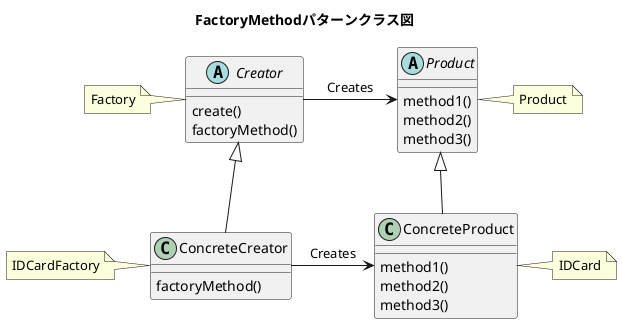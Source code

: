 @startuml
title FactoryMethodパターンクラス図

' 作成者役
abstract class Creator{
    create()
    factoryMethod()
}
note left: Factory

' 製品役
abstract class Product{
    method1()
    method2()
    method3()
}
note right: Product

' 具体的作成者
class ConcreteCreator{
    factoryMethod()
}
note left: IDCardFactory

' 具体的製品
class ConcreteProduct{
    method1()
    method2()
    method3()
}
note right: IDCard

'汎化
Creator <|-d- ConcreteCreator
Creator -r-> Product : Creates
'汎化
Product <|-d- ConcreteProduct
ConcreteCreator -r-> ConcreteProduct : Creates



@enduml